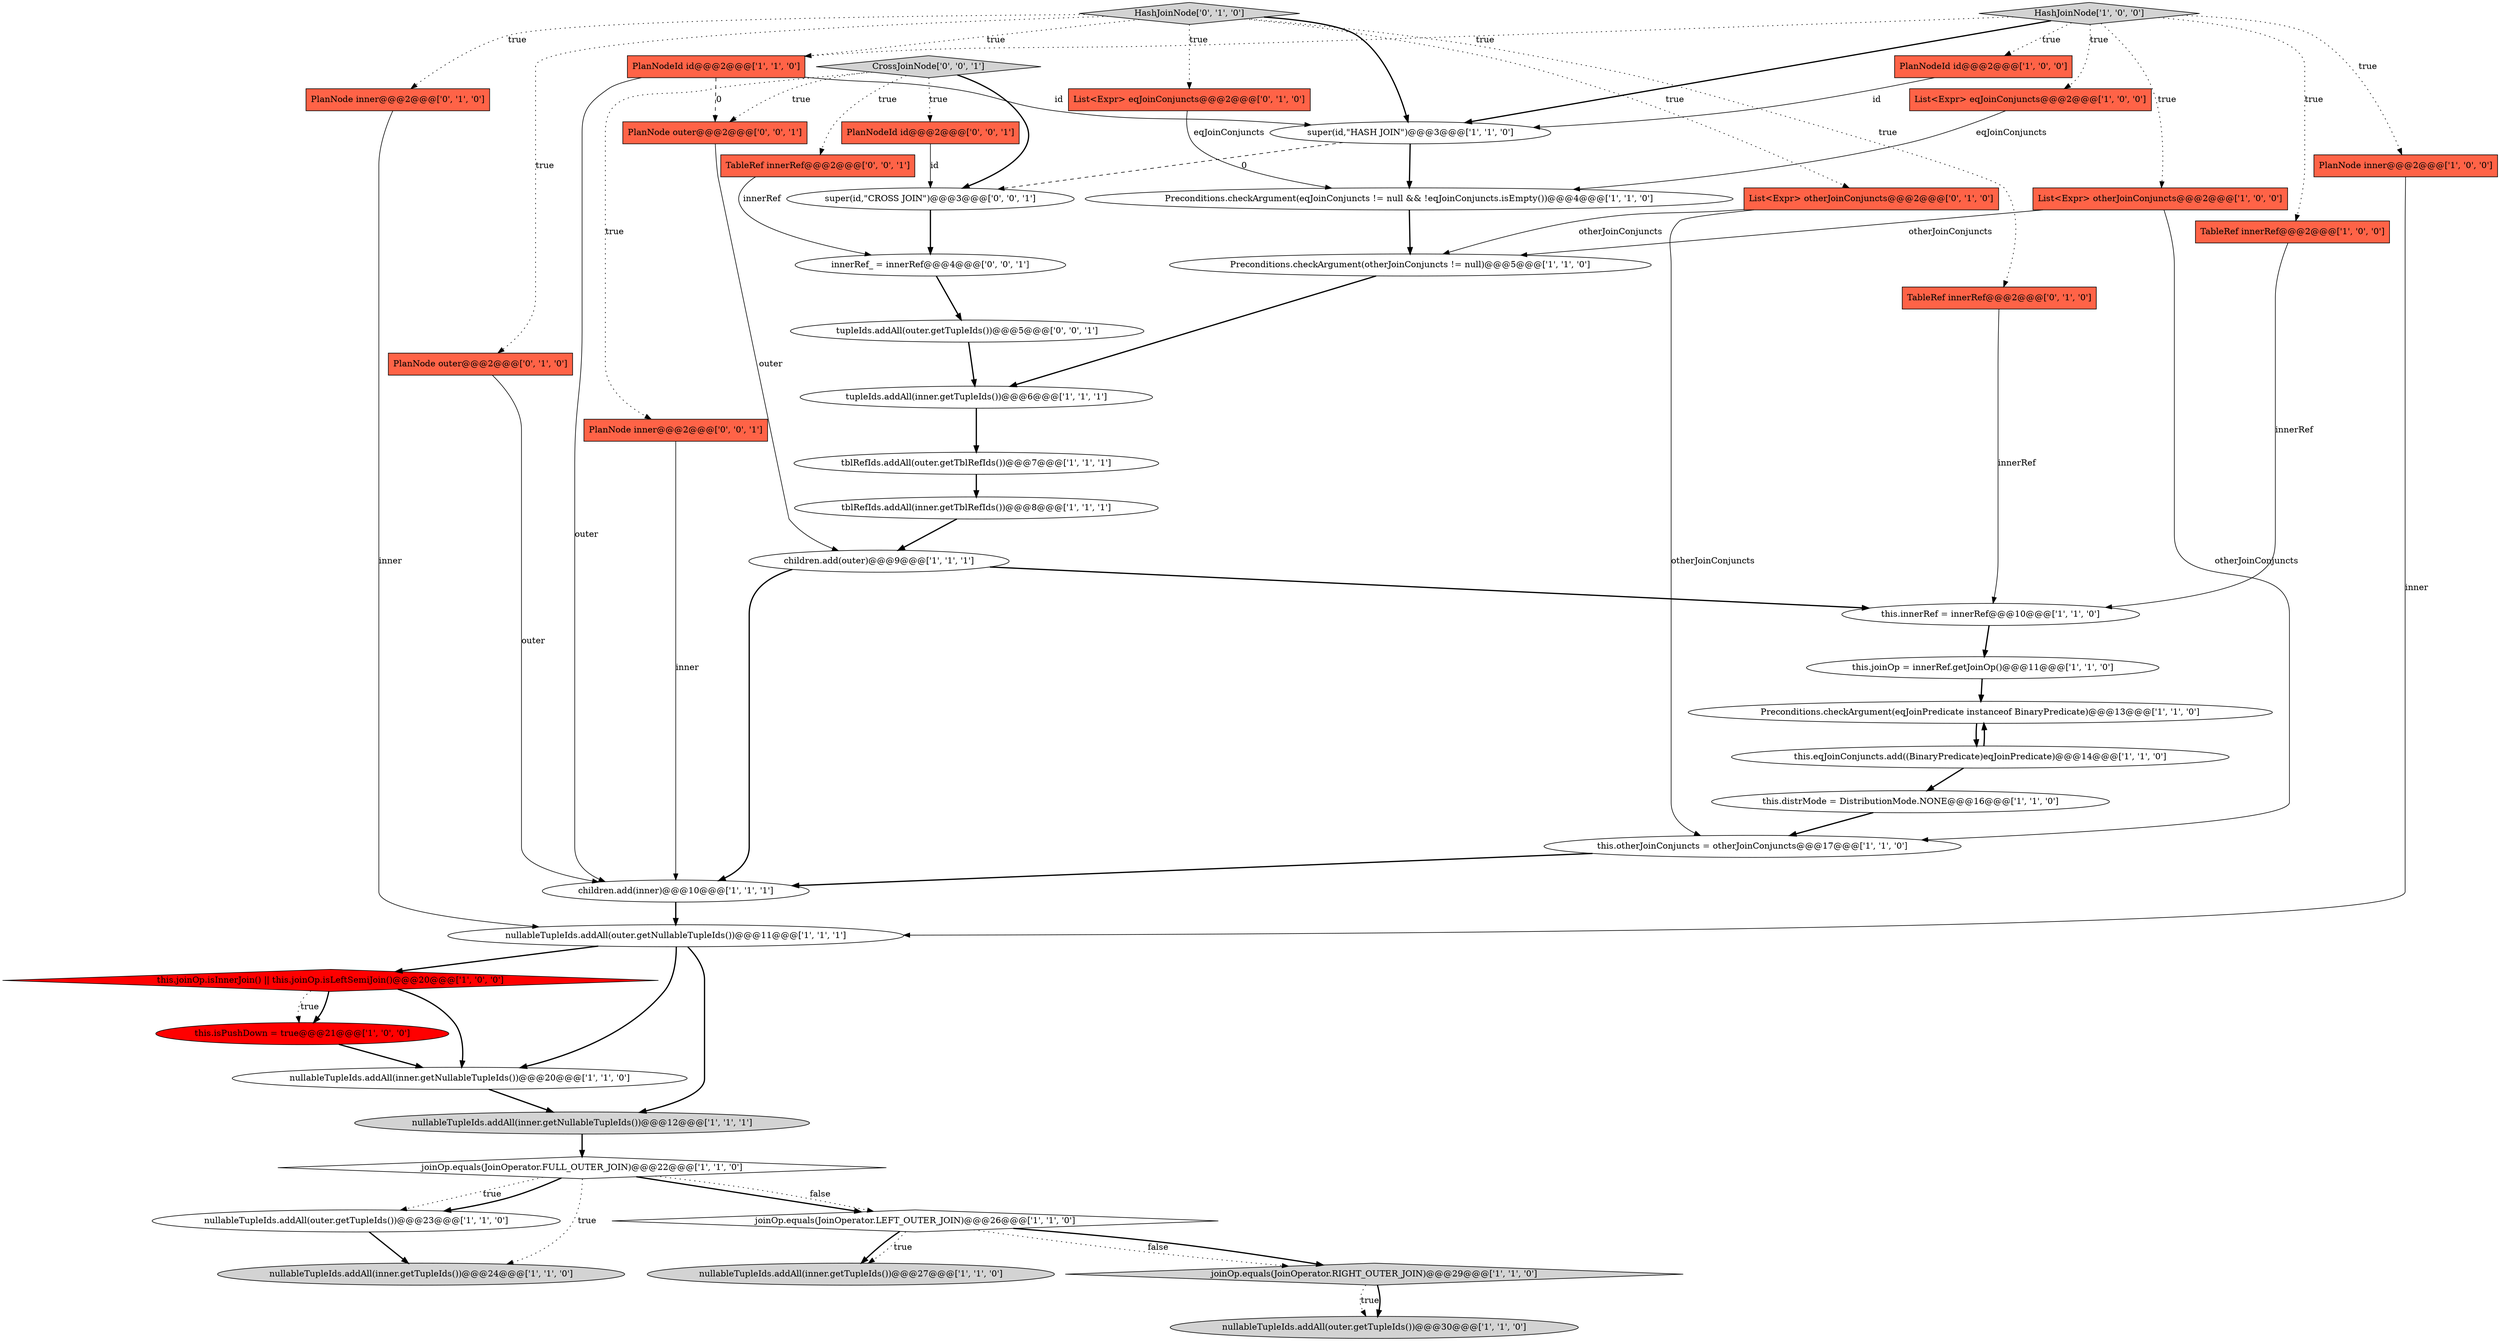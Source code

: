 digraph {
46 [style = filled, label = "super(id,\"CROSS JOIN\")@@@3@@@['0', '0', '1']", fillcolor = white, shape = ellipse image = "AAA0AAABBB3BBB"];
0 [style = filled, label = "this.innerRef = innerRef@@@10@@@['1', '1', '0']", fillcolor = white, shape = ellipse image = "AAA0AAABBB1BBB"];
17 [style = filled, label = "HashJoinNode['1', '0', '0']", fillcolor = lightgray, shape = diamond image = "AAA0AAABBB1BBB"];
34 [style = filled, label = "List<Expr> eqJoinConjuncts@@@2@@@['0', '1', '0']", fillcolor = tomato, shape = box image = "AAA0AAABBB2BBB"];
36 [style = filled, label = "PlanNode inner@@@2@@@['0', '1', '0']", fillcolor = tomato, shape = box image = "AAA0AAABBB2BBB"];
24 [style = filled, label = "this.joinOp.isInnerJoin() || this.joinOp.isLeftSemiJoin()@@@20@@@['1', '0', '0']", fillcolor = red, shape = diamond image = "AAA1AAABBB1BBB"];
40 [style = filled, label = "PlanNodeId id@@@2@@@['0', '0', '1']", fillcolor = tomato, shape = box image = "AAA0AAABBB3BBB"];
4 [style = filled, label = "children.add(inner)@@@10@@@['1', '1', '1']", fillcolor = white, shape = ellipse image = "AAA0AAABBB1BBB"];
32 [style = filled, label = "Preconditions.checkArgument(otherJoinConjuncts != null)@@@5@@@['1', '1', '0']", fillcolor = white, shape = ellipse image = "AAA0AAABBB1BBB"];
28 [style = filled, label = "nullableTupleIds.addAll(inner.getNullableTupleIds())@@@12@@@['1', '1', '1']", fillcolor = lightgray, shape = ellipse image = "AAA0AAABBB1BBB"];
29 [style = filled, label = "nullableTupleIds.addAll(outer.getTupleIds())@@@23@@@['1', '1', '0']", fillcolor = white, shape = ellipse image = "AAA0AAABBB1BBB"];
25 [style = filled, label = "PlanNodeId id@@@2@@@['1', '0', '0']", fillcolor = tomato, shape = box image = "AAA0AAABBB1BBB"];
16 [style = filled, label = "nullableTupleIds.addAll(inner.getTupleIds())@@@24@@@['1', '1', '0']", fillcolor = lightgray, shape = ellipse image = "AAA0AAABBB1BBB"];
39 [style = filled, label = "PlanNode inner@@@2@@@['0', '0', '1']", fillcolor = tomato, shape = box image = "AAA0AAABBB3BBB"];
2 [style = filled, label = "nullableTupleIds.addAll(outer.getTupleIds())@@@30@@@['1', '1', '0']", fillcolor = lightgray, shape = ellipse image = "AAA0AAABBB1BBB"];
1 [style = filled, label = "this.eqJoinConjuncts.add((BinaryPredicate)eqJoinPredicate)@@@14@@@['1', '1', '0']", fillcolor = white, shape = ellipse image = "AAA0AAABBB1BBB"];
5 [style = filled, label = "tblRefIds.addAll(outer.getTblRefIds())@@@7@@@['1', '1', '1']", fillcolor = white, shape = ellipse image = "AAA0AAABBB1BBB"];
18 [style = filled, label = "joinOp.equals(JoinOperator.LEFT_OUTER_JOIN)@@@26@@@['1', '1', '0']", fillcolor = white, shape = diamond image = "AAA0AAABBB1BBB"];
41 [style = filled, label = "TableRef innerRef@@@2@@@['0', '0', '1']", fillcolor = tomato, shape = box image = "AAA0AAABBB3BBB"];
7 [style = filled, label = "tupleIds.addAll(inner.getTupleIds())@@@6@@@['1', '1', '1']", fillcolor = white, shape = ellipse image = "AAA0AAABBB1BBB"];
10 [style = filled, label = "joinOp.equals(JoinOperator.FULL_OUTER_JOIN)@@@22@@@['1', '1', '0']", fillcolor = white, shape = diamond image = "AAA0AAABBB1BBB"];
11 [style = filled, label = "nullableTupleIds.addAll(inner.getNullableTupleIds())@@@20@@@['1', '1', '0']", fillcolor = white, shape = ellipse image = "AAA0AAABBB1BBB"];
38 [style = filled, label = "TableRef innerRef@@@2@@@['0', '1', '0']", fillcolor = tomato, shape = box image = "AAA0AAABBB2BBB"];
15 [style = filled, label = "this.otherJoinConjuncts = otherJoinConjuncts@@@17@@@['1', '1', '0']", fillcolor = white, shape = ellipse image = "AAA0AAABBB1BBB"];
26 [style = filled, label = "this.isPushDown = true@@@21@@@['1', '0', '0']", fillcolor = red, shape = ellipse image = "AAA1AAABBB1BBB"];
31 [style = filled, label = "PlanNodeId id@@@2@@@['1', '1', '0']", fillcolor = tomato, shape = box image = "AAA0AAABBB1BBB"];
35 [style = filled, label = "List<Expr> otherJoinConjuncts@@@2@@@['0', '1', '0']", fillcolor = tomato, shape = box image = "AAA0AAABBB2BBB"];
9 [style = filled, label = "PlanNode inner@@@2@@@['1', '0', '0']", fillcolor = tomato, shape = box image = "AAA0AAABBB1BBB"];
27 [style = filled, label = "Preconditions.checkArgument(eqJoinPredicate instanceof BinaryPredicate)@@@13@@@['1', '1', '0']", fillcolor = white, shape = ellipse image = "AAA0AAABBB1BBB"];
12 [style = filled, label = "nullableTupleIds.addAll(inner.getTupleIds())@@@27@@@['1', '1', '0']", fillcolor = lightgray, shape = ellipse image = "AAA0AAABBB1BBB"];
19 [style = filled, label = "List<Expr> otherJoinConjuncts@@@2@@@['1', '0', '0']", fillcolor = tomato, shape = box image = "AAA0AAABBB1BBB"];
33 [style = filled, label = "HashJoinNode['0', '1', '0']", fillcolor = lightgray, shape = diamond image = "AAA0AAABBB2BBB"];
42 [style = filled, label = "tupleIds.addAll(outer.getTupleIds())@@@5@@@['0', '0', '1']", fillcolor = white, shape = ellipse image = "AAA0AAABBB3BBB"];
45 [style = filled, label = "CrossJoinNode['0', '0', '1']", fillcolor = lightgray, shape = diamond image = "AAA0AAABBB3BBB"];
20 [style = filled, label = "children.add(outer)@@@9@@@['1', '1', '1']", fillcolor = white, shape = ellipse image = "AAA0AAABBB1BBB"];
22 [style = filled, label = "nullableTupleIds.addAll(outer.getNullableTupleIds())@@@11@@@['1', '1', '1']", fillcolor = white, shape = ellipse image = "AAA0AAABBB1BBB"];
30 [style = filled, label = "List<Expr> eqJoinConjuncts@@@2@@@['1', '0', '0']", fillcolor = tomato, shape = box image = "AAA0AAABBB1BBB"];
13 [style = filled, label = "TableRef innerRef@@@2@@@['1', '0', '0']", fillcolor = tomato, shape = box image = "AAA0AAABBB1BBB"];
21 [style = filled, label = "this.distrMode = DistributionMode.NONE@@@16@@@['1', '1', '0']", fillcolor = white, shape = ellipse image = "AAA0AAABBB1BBB"];
3 [style = filled, label = "this.joinOp = innerRef.getJoinOp()@@@11@@@['1', '1', '0']", fillcolor = white, shape = ellipse image = "AAA0AAABBB1BBB"];
23 [style = filled, label = "joinOp.equals(JoinOperator.RIGHT_OUTER_JOIN)@@@29@@@['1', '1', '0']", fillcolor = lightgray, shape = diamond image = "AAA0AAABBB1BBB"];
37 [style = filled, label = "PlanNode outer@@@2@@@['0', '1', '0']", fillcolor = tomato, shape = box image = "AAA0AAABBB2BBB"];
6 [style = filled, label = "super(id,\"HASH JOIN\")@@@3@@@['1', '1', '0']", fillcolor = white, shape = ellipse image = "AAA0AAABBB1BBB"];
8 [style = filled, label = "tblRefIds.addAll(inner.getTblRefIds())@@@8@@@['1', '1', '1']", fillcolor = white, shape = ellipse image = "AAA0AAABBB1BBB"];
14 [style = filled, label = "Preconditions.checkArgument(eqJoinConjuncts != null && !eqJoinConjuncts.isEmpty())@@@4@@@['1', '1', '0']", fillcolor = white, shape = ellipse image = "AAA0AAABBB1BBB"];
44 [style = filled, label = "innerRef_ = innerRef@@@4@@@['0', '0', '1']", fillcolor = white, shape = ellipse image = "AAA0AAABBB3BBB"];
43 [style = filled, label = "PlanNode outer@@@2@@@['0', '0', '1']", fillcolor = tomato, shape = box image = "AAA0AAABBB3BBB"];
46->44 [style = bold, label=""];
0->3 [style = bold, label=""];
18->23 [style = dotted, label="false"];
11->28 [style = bold, label=""];
5->8 [style = bold, label=""];
10->18 [style = bold, label=""];
35->15 [style = solid, label="otherJoinConjuncts"];
44->42 [style = bold, label=""];
27->1 [style = bold, label=""];
36->22 [style = solid, label="inner"];
31->6 [style = solid, label="id"];
43->20 [style = solid, label="outer"];
28->10 [style = bold, label=""];
18->23 [style = bold, label=""];
30->14 [style = solid, label="eqJoinConjuncts"];
17->6 [style = bold, label=""];
37->4 [style = solid, label="outer"];
21->15 [style = bold, label=""];
33->6 [style = bold, label=""];
33->34 [style = dotted, label="true"];
20->0 [style = bold, label=""];
19->15 [style = solid, label="otherJoinConjuncts"];
1->27 [style = bold, label=""];
31->43 [style = dashed, label="0"];
18->12 [style = bold, label=""];
31->4 [style = solid, label="outer"];
38->0 [style = solid, label="innerRef"];
39->4 [style = solid, label="inner"];
32->7 [style = bold, label=""];
22->28 [style = bold, label=""];
23->2 [style = dotted, label="true"];
45->41 [style = dotted, label="true"];
26->11 [style = bold, label=""];
10->29 [style = dotted, label="true"];
20->4 [style = bold, label=""];
3->27 [style = bold, label=""];
33->36 [style = dotted, label="true"];
6->14 [style = bold, label=""];
17->31 [style = dotted, label="true"];
6->46 [style = dashed, label="0"];
45->40 [style = dotted, label="true"];
24->26 [style = bold, label=""];
7->5 [style = bold, label=""];
18->12 [style = dotted, label="true"];
33->35 [style = dotted, label="true"];
13->0 [style = solid, label="innerRef"];
8->20 [style = bold, label=""];
17->25 [style = dotted, label="true"];
17->30 [style = dotted, label="true"];
10->29 [style = bold, label=""];
24->26 [style = dotted, label="true"];
1->21 [style = bold, label=""];
24->11 [style = bold, label=""];
17->9 [style = dotted, label="true"];
35->32 [style = solid, label="otherJoinConjuncts"];
41->44 [style = solid, label="innerRef"];
19->32 [style = solid, label="otherJoinConjuncts"];
15->4 [style = bold, label=""];
17->19 [style = dotted, label="true"];
45->39 [style = dotted, label="true"];
34->14 [style = solid, label="eqJoinConjuncts"];
40->46 [style = solid, label="id"];
42->7 [style = bold, label=""];
23->2 [style = bold, label=""];
45->46 [style = bold, label=""];
22->24 [style = bold, label=""];
33->38 [style = dotted, label="true"];
33->37 [style = dotted, label="true"];
14->32 [style = bold, label=""];
17->13 [style = dotted, label="true"];
10->16 [style = dotted, label="true"];
29->16 [style = bold, label=""];
4->22 [style = bold, label=""];
22->11 [style = bold, label=""];
25->6 [style = solid, label="id"];
9->22 [style = solid, label="inner"];
45->43 [style = dotted, label="true"];
10->18 [style = dotted, label="false"];
33->31 [style = dotted, label="true"];
}
